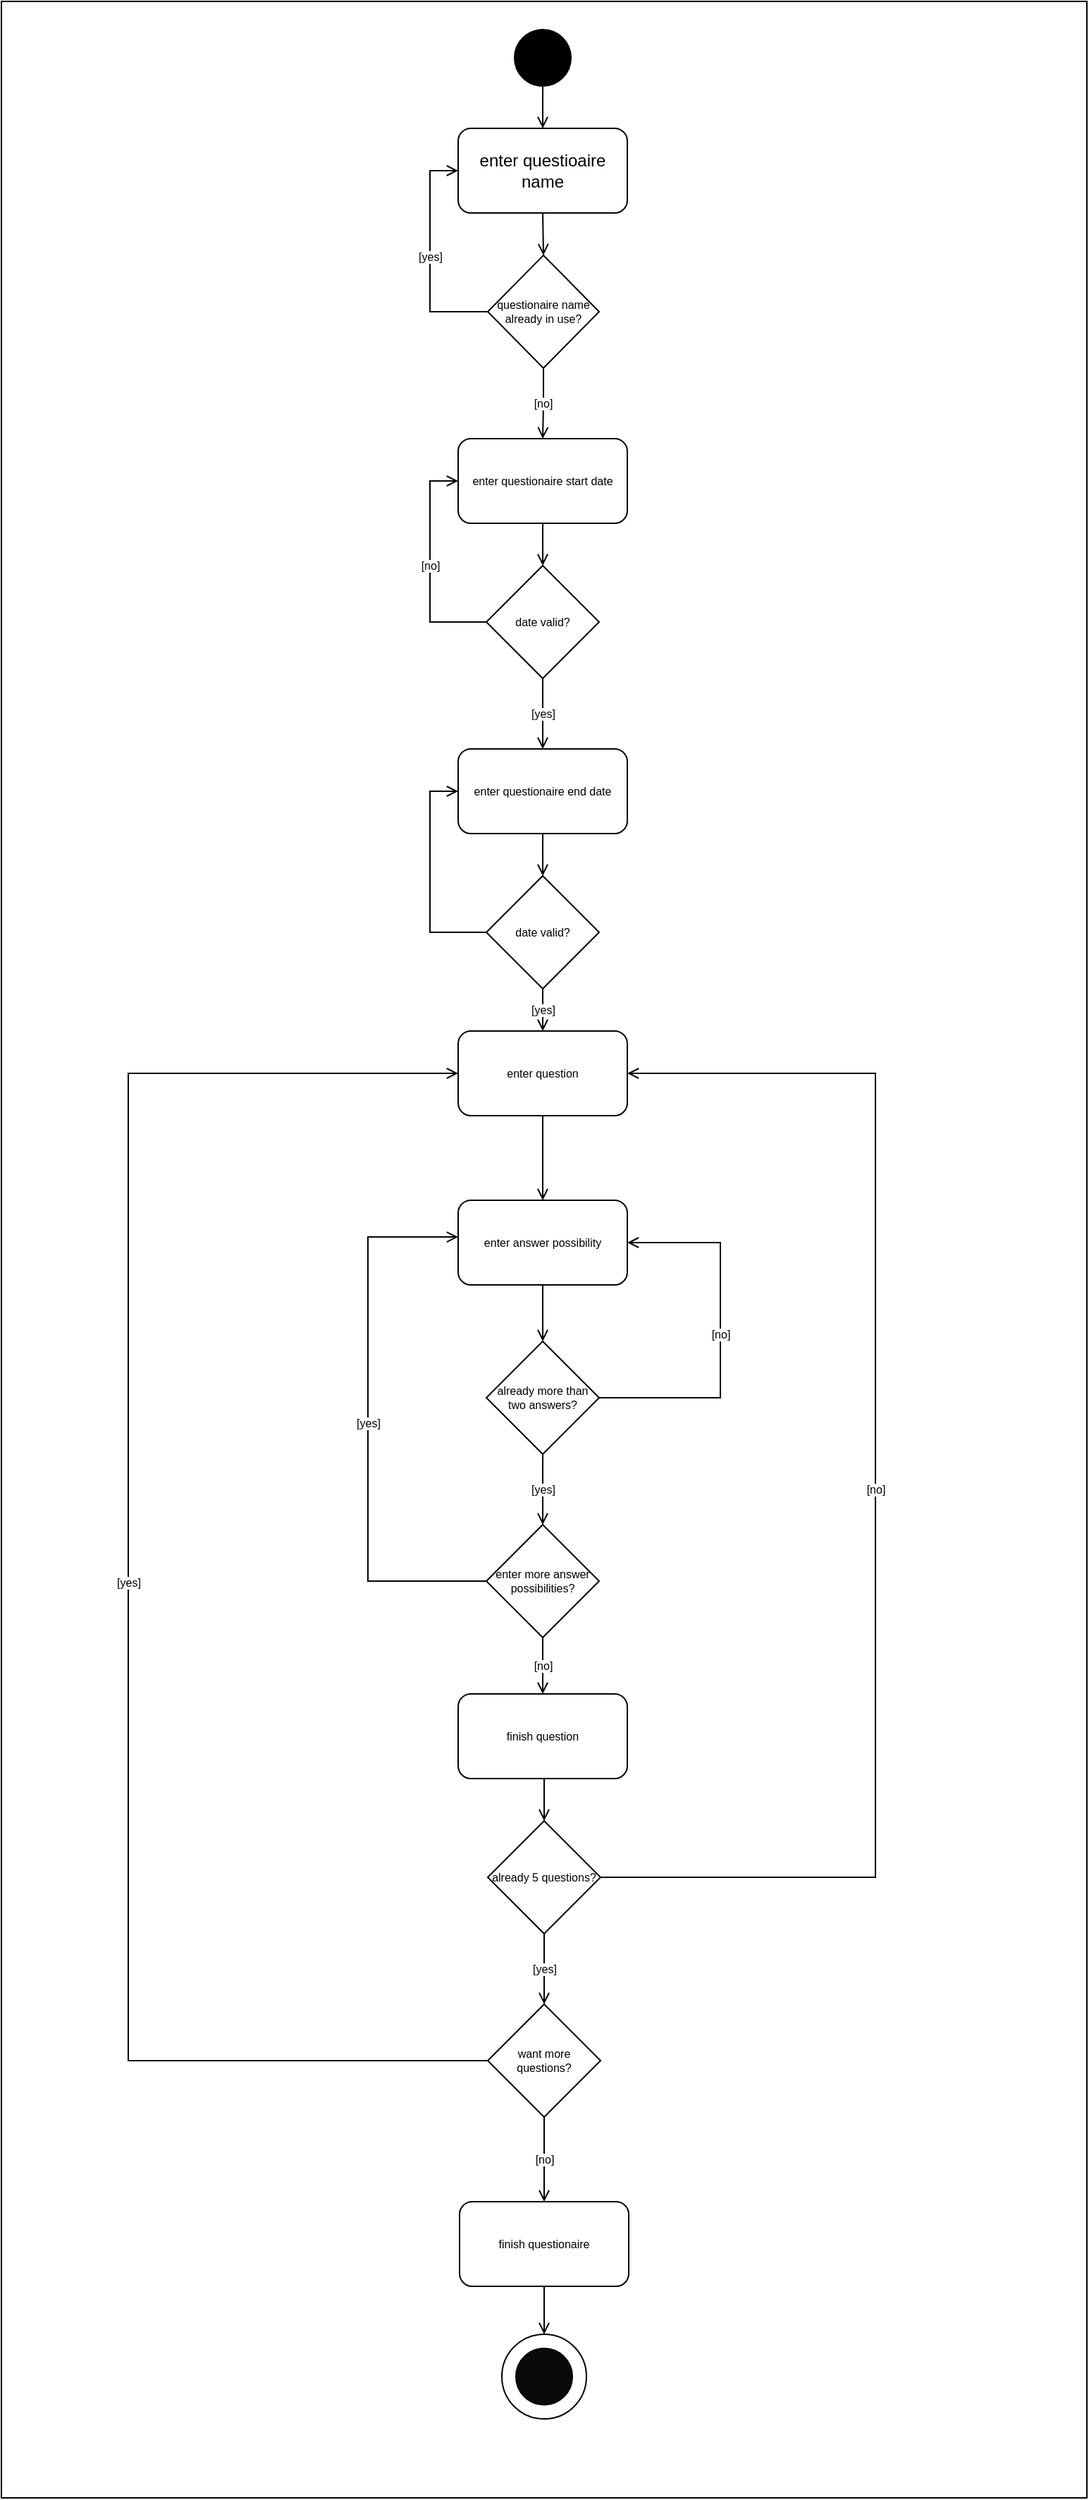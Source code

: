 <mxfile version="14.8.6" type="github">
  <diagram id="Om2DZw1UcQGsGAtShYp0" name="Page-1">
    <mxGraphModel dx="2844" dy="1524" grid="1" gridSize="10" guides="1" tooltips="1" connect="1" arrows="1" fold="1" page="1" pageScale="1" pageWidth="827" pageHeight="1169" math="0" shadow="0">
      <root>
        <mxCell id="0" />
        <mxCell id="1" parent="0" />
        <mxCell id="n7KmVJZOwPfS1huEhb-Q-2" value="" style="rounded=0;whiteSpace=wrap;html=1;" vertex="1" parent="1">
          <mxGeometry x="30" y="40" width="770" height="1770" as="geometry" />
        </mxCell>
        <mxCell id="n7KmVJZOwPfS1huEhb-Q-7" style="edgeStyle=orthogonalEdgeStyle;rounded=0;orthogonalLoop=1;jettySize=auto;html=1;endArrow=open;endFill=0;startArrow=none;startFill=0;" edge="1" parent="1" source="n7KmVJZOwPfS1huEhb-Q-3" target="n7KmVJZOwPfS1huEhb-Q-5">
          <mxGeometry relative="1" as="geometry" />
        </mxCell>
        <mxCell id="n7KmVJZOwPfS1huEhb-Q-3" value="" style="ellipse;whiteSpace=wrap;html=1;aspect=fixed;fillColor=#000000;" vertex="1" parent="1">
          <mxGeometry x="394" y="60" width="40" height="40" as="geometry" />
        </mxCell>
        <mxCell id="n7KmVJZOwPfS1huEhb-Q-9" style="edgeStyle=orthogonalEdgeStyle;rounded=0;orthogonalLoop=1;jettySize=auto;html=1;exitX=0.5;exitY=1;exitDx=0;exitDy=0;entryX=0.5;entryY=0;entryDx=0;entryDy=0;fontSize=8;startArrow=none;startFill=0;endArrow=open;endFill=0;" edge="1" parent="1" source="n7KmVJZOwPfS1huEhb-Q-5" target="n7KmVJZOwPfS1huEhb-Q-8">
          <mxGeometry relative="1" as="geometry" />
        </mxCell>
        <mxCell id="n7KmVJZOwPfS1huEhb-Q-5" value="enter questioaire name" style="rounded=1;whiteSpace=wrap;html=1;fillColor=#FFFFFF;" vertex="1" parent="1">
          <mxGeometry x="354" y="130" width="120" height="60" as="geometry" />
        </mxCell>
        <mxCell id="n7KmVJZOwPfS1huEhb-Q-10" value="[yes]" style="edgeStyle=orthogonalEdgeStyle;rounded=0;orthogonalLoop=1;jettySize=auto;html=1;entryX=0;entryY=0.5;entryDx=0;entryDy=0;fontSize=8;startArrow=none;startFill=0;endArrow=open;endFill=0;exitX=0;exitY=0.5;exitDx=0;exitDy=0;" edge="1" parent="1" source="n7KmVJZOwPfS1huEhb-Q-8" target="n7KmVJZOwPfS1huEhb-Q-5">
          <mxGeometry relative="1" as="geometry" />
        </mxCell>
        <mxCell id="n7KmVJZOwPfS1huEhb-Q-17" value="[no]" style="edgeStyle=orthogonalEdgeStyle;rounded=0;orthogonalLoop=1;jettySize=auto;html=1;exitX=0.5;exitY=1;exitDx=0;exitDy=0;entryX=0.5;entryY=0;entryDx=0;entryDy=0;fontSize=8;startArrow=none;startFill=0;endArrow=open;endFill=0;" edge="1" parent="1" source="n7KmVJZOwPfS1huEhb-Q-8" target="n7KmVJZOwPfS1huEhb-Q-11">
          <mxGeometry x="0.006" relative="1" as="geometry">
            <mxPoint as="offset" />
          </mxGeometry>
        </mxCell>
        <mxCell id="n7KmVJZOwPfS1huEhb-Q-8" value="questionaire name already in use?" style="rhombus;whiteSpace=wrap;html=1;fillColor=#FFFFFF;fontSize=8;" vertex="1" parent="1">
          <mxGeometry x="375" y="220" width="79" height="80" as="geometry" />
        </mxCell>
        <mxCell id="n7KmVJZOwPfS1huEhb-Q-14" style="edgeStyle=orthogonalEdgeStyle;rounded=0;orthogonalLoop=1;jettySize=auto;html=1;exitX=0.5;exitY=1;exitDx=0;exitDy=0;entryX=0.5;entryY=0;entryDx=0;entryDy=0;fontSize=8;startArrow=none;startFill=0;endArrow=open;endFill=0;" edge="1" parent="1" source="n7KmVJZOwPfS1huEhb-Q-11" target="n7KmVJZOwPfS1huEhb-Q-13">
          <mxGeometry relative="1" as="geometry" />
        </mxCell>
        <mxCell id="n7KmVJZOwPfS1huEhb-Q-11" value="enter questionaire start date" style="rounded=1;whiteSpace=wrap;html=1;fontSize=8;fillColor=#FFFFFF;" vertex="1" parent="1">
          <mxGeometry x="354" y="350" width="120" height="60" as="geometry" />
        </mxCell>
        <mxCell id="n7KmVJZOwPfS1huEhb-Q-21" style="edgeStyle=orthogonalEdgeStyle;rounded=0;orthogonalLoop=1;jettySize=auto;html=1;exitX=0.5;exitY=1;exitDx=0;exitDy=0;entryX=0.5;entryY=0;entryDx=0;entryDy=0;fontSize=8;startArrow=none;startFill=0;endArrow=open;endFill=0;" edge="1" parent="1" source="n7KmVJZOwPfS1huEhb-Q-12" target="n7KmVJZOwPfS1huEhb-Q-20">
          <mxGeometry relative="1" as="geometry" />
        </mxCell>
        <mxCell id="n7KmVJZOwPfS1huEhb-Q-12" value="enter questionaire end date" style="rounded=1;whiteSpace=wrap;html=1;fontSize=8;fillColor=#FFFFFF;" vertex="1" parent="1">
          <mxGeometry x="354" y="570" width="120" height="60" as="geometry" />
        </mxCell>
        <mxCell id="n7KmVJZOwPfS1huEhb-Q-18" value="[no]" style="edgeStyle=orthogonalEdgeStyle;rounded=0;orthogonalLoop=1;jettySize=auto;html=1;exitX=0;exitY=0.5;exitDx=0;exitDy=0;entryX=0;entryY=0.5;entryDx=0;entryDy=0;fontSize=8;startArrow=none;startFill=0;endArrow=open;endFill=0;" edge="1" parent="1" source="n7KmVJZOwPfS1huEhb-Q-13" target="n7KmVJZOwPfS1huEhb-Q-11">
          <mxGeometry relative="1" as="geometry" />
        </mxCell>
        <mxCell id="n7KmVJZOwPfS1huEhb-Q-19" value="[yes]" style="edgeStyle=orthogonalEdgeStyle;rounded=0;orthogonalLoop=1;jettySize=auto;html=1;entryX=0.5;entryY=0;entryDx=0;entryDy=0;fontSize=8;startArrow=none;startFill=0;endArrow=open;endFill=0;" edge="1" parent="1" source="n7KmVJZOwPfS1huEhb-Q-13" target="n7KmVJZOwPfS1huEhb-Q-12">
          <mxGeometry relative="1" as="geometry" />
        </mxCell>
        <mxCell id="n7KmVJZOwPfS1huEhb-Q-13" value="date valid?" style="rhombus;whiteSpace=wrap;html=1;fontSize=8;fillColor=#FFFFFF;" vertex="1" parent="1">
          <mxGeometry x="374" y="440" width="80" height="80" as="geometry" />
        </mxCell>
        <mxCell id="n7KmVJZOwPfS1huEhb-Q-22" style="edgeStyle=orthogonalEdgeStyle;rounded=0;orthogonalLoop=1;jettySize=auto;html=1;entryX=0;entryY=0.5;entryDx=0;entryDy=0;fontSize=8;startArrow=none;startFill=0;endArrow=open;endFill=0;exitX=0;exitY=0.5;exitDx=0;exitDy=0;" edge="1" parent="1" source="n7KmVJZOwPfS1huEhb-Q-20" target="n7KmVJZOwPfS1huEhb-Q-12">
          <mxGeometry relative="1" as="geometry" />
        </mxCell>
        <mxCell id="n7KmVJZOwPfS1huEhb-Q-24" value="[yes]" style="edgeStyle=orthogonalEdgeStyle;rounded=0;orthogonalLoop=1;jettySize=auto;html=1;exitX=0.5;exitY=1;exitDx=0;exitDy=0;entryX=0.5;entryY=0;entryDx=0;entryDy=0;fontSize=8;startArrow=none;startFill=0;endArrow=open;endFill=0;" edge="1" parent="1" source="n7KmVJZOwPfS1huEhb-Q-20" target="n7KmVJZOwPfS1huEhb-Q-23">
          <mxGeometry relative="1" as="geometry" />
        </mxCell>
        <mxCell id="n7KmVJZOwPfS1huEhb-Q-20" value="date valid?" style="rhombus;whiteSpace=wrap;html=1;fontSize=8;fillColor=#FFFFFF;" vertex="1" parent="1">
          <mxGeometry x="374" y="660" width="80" height="80" as="geometry" />
        </mxCell>
        <mxCell id="n7KmVJZOwPfS1huEhb-Q-26" style="edgeStyle=orthogonalEdgeStyle;rounded=0;orthogonalLoop=1;jettySize=auto;html=1;fontSize=8;startArrow=none;startFill=0;endArrow=open;endFill=0;" edge="1" parent="1" source="n7KmVJZOwPfS1huEhb-Q-23" target="n7KmVJZOwPfS1huEhb-Q-25">
          <mxGeometry relative="1" as="geometry" />
        </mxCell>
        <mxCell id="n7KmVJZOwPfS1huEhb-Q-23" value="enter question" style="rounded=1;whiteSpace=wrap;html=1;fontSize=8;fillColor=#FFFFFF;" vertex="1" parent="1">
          <mxGeometry x="354" y="770" width="120" height="60" as="geometry" />
        </mxCell>
        <mxCell id="n7KmVJZOwPfS1huEhb-Q-30" style="edgeStyle=orthogonalEdgeStyle;rounded=0;orthogonalLoop=1;jettySize=auto;html=1;exitX=0.5;exitY=1;exitDx=0;exitDy=0;entryX=0.5;entryY=0;entryDx=0;entryDy=0;fontSize=8;startArrow=none;startFill=0;endArrow=open;endFill=0;" edge="1" parent="1" source="n7KmVJZOwPfS1huEhb-Q-25" target="n7KmVJZOwPfS1huEhb-Q-27">
          <mxGeometry relative="1" as="geometry" />
        </mxCell>
        <mxCell id="n7KmVJZOwPfS1huEhb-Q-25" value="enter answer possibility" style="rounded=1;whiteSpace=wrap;html=1;fontSize=8;fillColor=#FFFFFF;" vertex="1" parent="1">
          <mxGeometry x="354" y="890" width="120" height="60" as="geometry" />
        </mxCell>
        <mxCell id="n7KmVJZOwPfS1huEhb-Q-28" value="[no]" style="edgeStyle=orthogonalEdgeStyle;rounded=0;orthogonalLoop=1;jettySize=auto;html=1;entryX=1;entryY=0.5;entryDx=0;entryDy=0;fontSize=8;startArrow=none;startFill=0;endArrow=open;endFill=0;exitX=1;exitY=0.5;exitDx=0;exitDy=0;" edge="1" parent="1" source="n7KmVJZOwPfS1huEhb-Q-27" target="n7KmVJZOwPfS1huEhb-Q-25">
          <mxGeometry relative="1" as="geometry">
            <Array as="points">
              <mxPoint x="540" y="1030" />
              <mxPoint x="540" y="920" />
            </Array>
          </mxGeometry>
        </mxCell>
        <mxCell id="n7KmVJZOwPfS1huEhb-Q-34" value="[yes]" style="edgeStyle=orthogonalEdgeStyle;rounded=0;orthogonalLoop=1;jettySize=auto;html=1;exitX=0.5;exitY=1;exitDx=0;exitDy=0;entryX=0.5;entryY=0;entryDx=0;entryDy=0;fontSize=8;startArrow=none;startFill=0;endArrow=open;endFill=0;" edge="1" parent="1" source="n7KmVJZOwPfS1huEhb-Q-27" target="n7KmVJZOwPfS1huEhb-Q-32">
          <mxGeometry relative="1" as="geometry" />
        </mxCell>
        <mxCell id="n7KmVJZOwPfS1huEhb-Q-27" value="already more than&lt;br&gt;two answers?" style="rhombus;whiteSpace=wrap;html=1;fontSize=8;fillColor=#FFFFFF;" vertex="1" parent="1">
          <mxGeometry x="374" y="990" width="80" height="80" as="geometry" />
        </mxCell>
        <mxCell id="n7KmVJZOwPfS1huEhb-Q-33" value="[yes]" style="edgeStyle=orthogonalEdgeStyle;rounded=0;orthogonalLoop=1;jettySize=auto;html=1;exitX=0;exitY=0.5;exitDx=0;exitDy=0;entryX=0;entryY=0.434;entryDx=0;entryDy=0;entryPerimeter=0;fontSize=8;startArrow=none;startFill=0;endArrow=open;endFill=0;" edge="1" parent="1" source="n7KmVJZOwPfS1huEhb-Q-32" target="n7KmVJZOwPfS1huEhb-Q-25">
          <mxGeometry relative="1" as="geometry">
            <Array as="points">
              <mxPoint x="290" y="1160" />
              <mxPoint x="290" y="916" />
            </Array>
          </mxGeometry>
        </mxCell>
        <mxCell id="n7KmVJZOwPfS1huEhb-Q-42" value="[no]" style="edgeStyle=orthogonalEdgeStyle;rounded=0;orthogonalLoop=1;jettySize=auto;html=1;exitX=0.5;exitY=1;exitDx=0;exitDy=0;entryX=0.5;entryY=0;entryDx=0;entryDy=0;fontSize=8;startArrow=none;startFill=0;endArrow=open;endFill=0;" edge="1" parent="1" source="n7KmVJZOwPfS1huEhb-Q-32" target="n7KmVJZOwPfS1huEhb-Q-35">
          <mxGeometry relative="1" as="geometry" />
        </mxCell>
        <mxCell id="n7KmVJZOwPfS1huEhb-Q-32" value="enter more answer&lt;br&gt;possibilities?" style="rhombus;whiteSpace=wrap;html=1;fontSize=8;fillColor=#FFFFFF;" vertex="1" parent="1">
          <mxGeometry x="374" y="1120" width="80" height="80" as="geometry" />
        </mxCell>
        <mxCell id="n7KmVJZOwPfS1huEhb-Q-43" style="edgeStyle=orthogonalEdgeStyle;rounded=0;orthogonalLoop=1;jettySize=auto;html=1;exitX=0.5;exitY=1;exitDx=0;exitDy=0;entryX=0.5;entryY=0;entryDx=0;entryDy=0;fontSize=8;startArrow=none;startFill=0;endArrow=open;endFill=0;" edge="1" parent="1" source="n7KmVJZOwPfS1huEhb-Q-35" target="n7KmVJZOwPfS1huEhb-Q-36">
          <mxGeometry relative="1" as="geometry" />
        </mxCell>
        <mxCell id="n7KmVJZOwPfS1huEhb-Q-48" value="[no]" style="edgeStyle=orthogonalEdgeStyle;rounded=0;orthogonalLoop=1;jettySize=auto;html=1;entryX=1;entryY=0.5;entryDx=0;entryDy=0;fontSize=8;startArrow=none;startFill=0;endArrow=open;endFill=0;exitX=1;exitY=0.5;exitDx=0;exitDy=0;" edge="1" parent="1" source="n7KmVJZOwPfS1huEhb-Q-36" target="n7KmVJZOwPfS1huEhb-Q-23">
          <mxGeometry relative="1" as="geometry">
            <Array as="points">
              <mxPoint x="650" y="1370" />
              <mxPoint x="650" y="800" />
            </Array>
          </mxGeometry>
        </mxCell>
        <mxCell id="n7KmVJZOwPfS1huEhb-Q-35" value="finish question" style="rounded=1;whiteSpace=wrap;html=1;fontSize=8;fillColor=#FFFFFF;" vertex="1" parent="1">
          <mxGeometry x="354" y="1240" width="120" height="60" as="geometry" />
        </mxCell>
        <mxCell id="n7KmVJZOwPfS1huEhb-Q-44" value="[yes]" style="edgeStyle=orthogonalEdgeStyle;rounded=0;orthogonalLoop=1;jettySize=auto;html=1;exitX=0.5;exitY=1;exitDx=0;exitDy=0;entryX=0.5;entryY=0;entryDx=0;entryDy=0;fontSize=8;startArrow=none;startFill=0;endArrow=open;endFill=0;" edge="1" parent="1" source="n7KmVJZOwPfS1huEhb-Q-36" target="n7KmVJZOwPfS1huEhb-Q-37">
          <mxGeometry relative="1" as="geometry" />
        </mxCell>
        <mxCell id="n7KmVJZOwPfS1huEhb-Q-36" value="already 5 questions?" style="rhombus;whiteSpace=wrap;html=1;fontSize=8;fillColor=#FFFFFF;" vertex="1" parent="1">
          <mxGeometry x="375" y="1330" width="80" height="80" as="geometry" />
        </mxCell>
        <mxCell id="n7KmVJZOwPfS1huEhb-Q-45" value="[no]" style="edgeStyle=orthogonalEdgeStyle;rounded=0;orthogonalLoop=1;jettySize=auto;html=1;exitX=0.5;exitY=1;exitDx=0;exitDy=0;entryX=0.5;entryY=0;entryDx=0;entryDy=0;fontSize=8;startArrow=none;startFill=0;endArrow=open;endFill=0;" edge="1" parent="1" source="n7KmVJZOwPfS1huEhb-Q-37" target="n7KmVJZOwPfS1huEhb-Q-38">
          <mxGeometry relative="1" as="geometry" />
        </mxCell>
        <mxCell id="n7KmVJZOwPfS1huEhb-Q-47" value="[yes]" style="edgeStyle=orthogonalEdgeStyle;rounded=0;orthogonalLoop=1;jettySize=auto;html=1;exitX=0;exitY=0.5;exitDx=0;exitDy=0;entryX=0;entryY=0.5;entryDx=0;entryDy=0;fontSize=8;startArrow=none;startFill=0;endArrow=open;endFill=0;" edge="1" parent="1" source="n7KmVJZOwPfS1huEhb-Q-37" target="n7KmVJZOwPfS1huEhb-Q-23">
          <mxGeometry relative="1" as="geometry">
            <Array as="points">
              <mxPoint x="120" y="1500" />
              <mxPoint x="120" y="800" />
            </Array>
          </mxGeometry>
        </mxCell>
        <mxCell id="n7KmVJZOwPfS1huEhb-Q-37" value="want more questions?" style="rhombus;whiteSpace=wrap;html=1;fontSize=8;fillColor=#FFFFFF;" vertex="1" parent="1">
          <mxGeometry x="375" y="1460" width="80" height="80" as="geometry" />
        </mxCell>
        <mxCell id="n7KmVJZOwPfS1huEhb-Q-49" style="edgeStyle=orthogonalEdgeStyle;rounded=0;orthogonalLoop=1;jettySize=auto;html=1;exitX=0.5;exitY=1;exitDx=0;exitDy=0;entryX=0.5;entryY=0;entryDx=0;entryDy=0;fontSize=8;startArrow=none;startFill=0;endArrow=open;endFill=0;" edge="1" parent="1" source="n7KmVJZOwPfS1huEhb-Q-38" target="n7KmVJZOwPfS1huEhb-Q-39">
          <mxGeometry relative="1" as="geometry" />
        </mxCell>
        <mxCell id="n7KmVJZOwPfS1huEhb-Q-38" value="finish questionaire" style="rounded=1;whiteSpace=wrap;html=1;fontSize=8;fillColor=#FFFFFF;" vertex="1" parent="1">
          <mxGeometry x="355" y="1600" width="120" height="60" as="geometry" />
        </mxCell>
        <mxCell id="n7KmVJZOwPfS1huEhb-Q-39" value="" style="ellipse;whiteSpace=wrap;html=1;aspect=fixed;fontSize=8;fillColor=#FFFFFF;" vertex="1" parent="1">
          <mxGeometry x="385" y="1694" width="60" height="60" as="geometry" />
        </mxCell>
        <mxCell id="n7KmVJZOwPfS1huEhb-Q-40" value="" style="ellipse;whiteSpace=wrap;html=1;aspect=fixed;fontSize=8;fillColor=#0A0A0A;" vertex="1" parent="1">
          <mxGeometry x="395" y="1704" width="40" height="40" as="geometry" />
        </mxCell>
      </root>
    </mxGraphModel>
  </diagram>
</mxfile>
